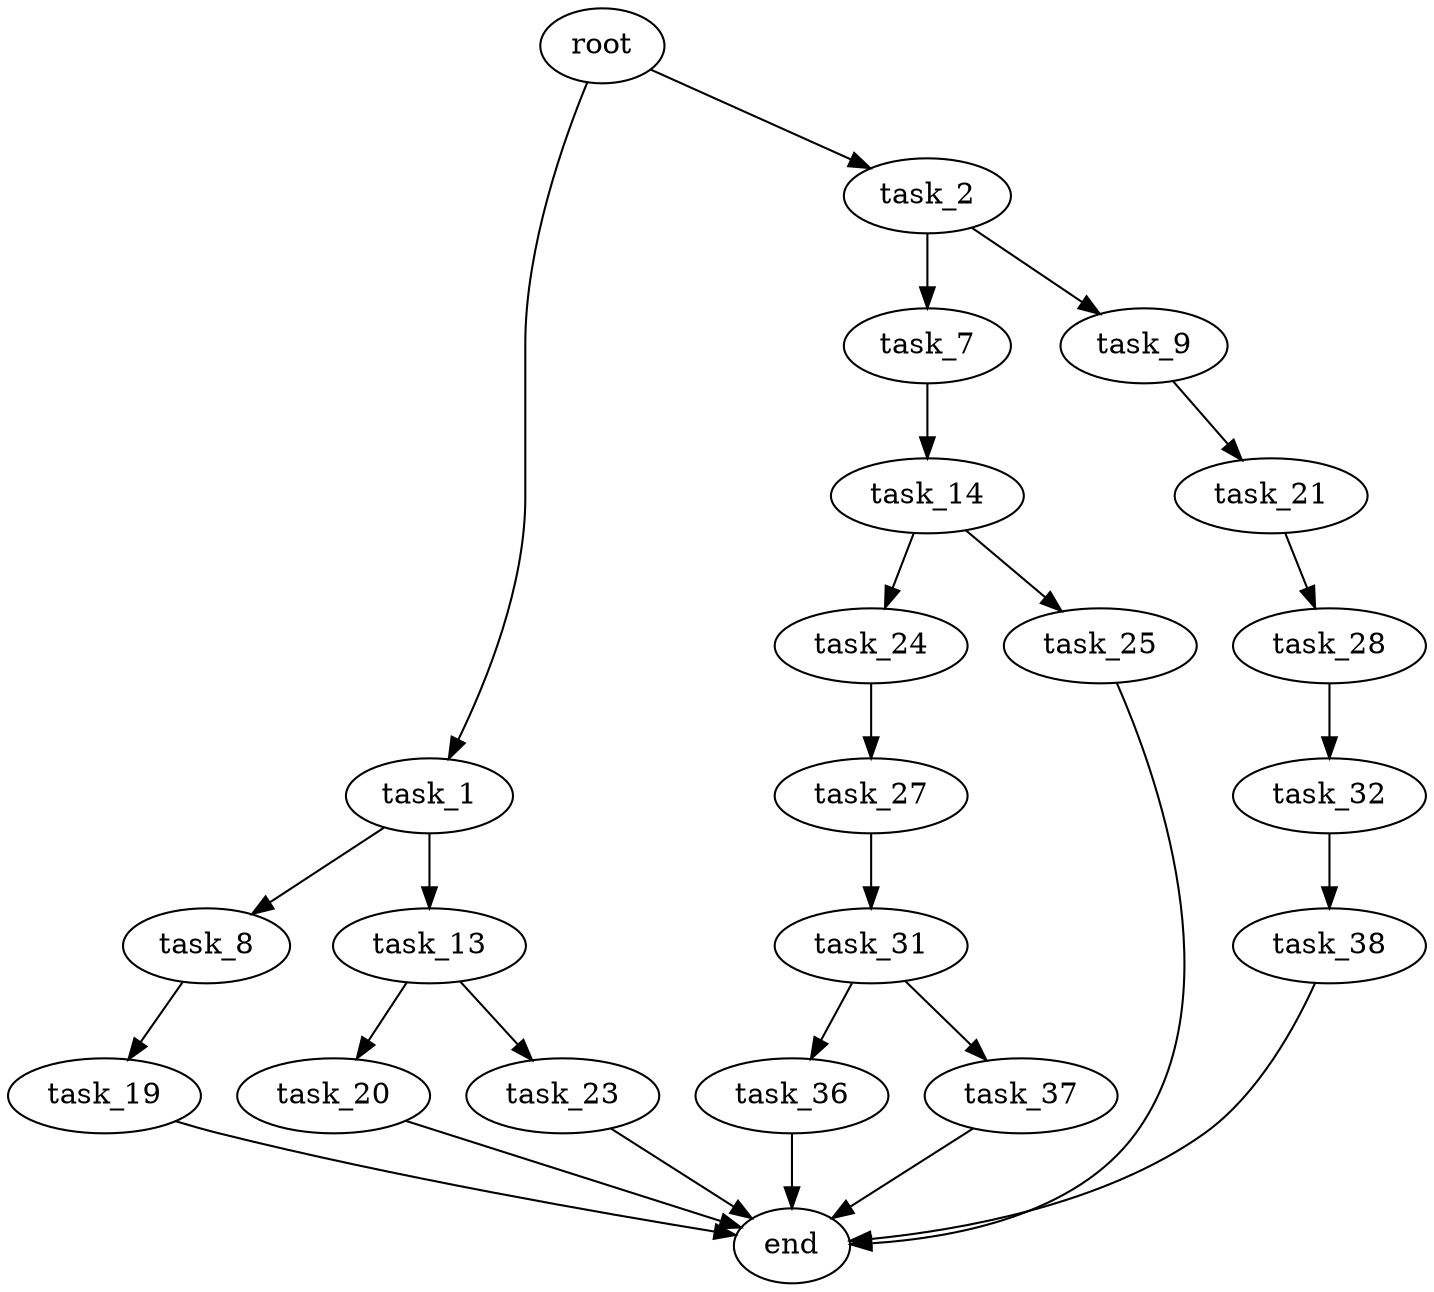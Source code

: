 digraph G {
  root [size="0.000000"];
  task_1 [size="134217728000.000000"];
  task_2 [size="549755813888.000000"];
  task_7 [size="44564379481.000000"];
  task_8 [size="231928233984.000000"];
  task_9 [size="198337785929.000000"];
  task_13 [size="7677261821.000000"];
  task_14 [size="368293445632.000000"];
  task_19 [size="267438702972.000000"];
  task_20 [size="231928233984.000000"];
  task_21 [size="368293445632.000000"];
  task_23 [size="549755813888.000000"];
  task_24 [size="196199188958.000000"];
  task_25 [size="236129093364.000000"];
  task_27 [size="43227148070.000000"];
  task_28 [size="161025786523.000000"];
  task_31 [size="4672660688.000000"];
  task_32 [size="2062954658.000000"];
  task_36 [size="124235844234.000000"];
  task_37 [size="68719476736.000000"];
  task_38 [size="1539297052.000000"];
  end [size="0.000000"];

  root -> task_1 [size="1.000000"];
  root -> task_2 [size="1.000000"];
  task_1 -> task_8 [size="209715200.000000"];
  task_1 -> task_13 [size="209715200.000000"];
  task_2 -> task_7 [size="536870912.000000"];
  task_2 -> task_9 [size="536870912.000000"];
  task_7 -> task_14 [size="838860800.000000"];
  task_8 -> task_19 [size="301989888.000000"];
  task_9 -> task_21 [size="301989888.000000"];
  task_13 -> task_20 [size="134217728.000000"];
  task_13 -> task_23 [size="134217728.000000"];
  task_14 -> task_24 [size="411041792.000000"];
  task_14 -> task_25 [size="411041792.000000"];
  task_19 -> end [size="1.000000"];
  task_20 -> end [size="1.000000"];
  task_21 -> task_28 [size="411041792.000000"];
  task_23 -> end [size="1.000000"];
  task_24 -> task_27 [size="209715200.000000"];
  task_25 -> end [size="1.000000"];
  task_27 -> task_31 [size="75497472.000000"];
  task_28 -> task_32 [size="209715200.000000"];
  task_31 -> task_36 [size="134217728.000000"];
  task_31 -> task_37 [size="134217728.000000"];
  task_32 -> task_38 [size="75497472.000000"];
  task_36 -> end [size="1.000000"];
  task_37 -> end [size="1.000000"];
  task_38 -> end [size="1.000000"];
}
